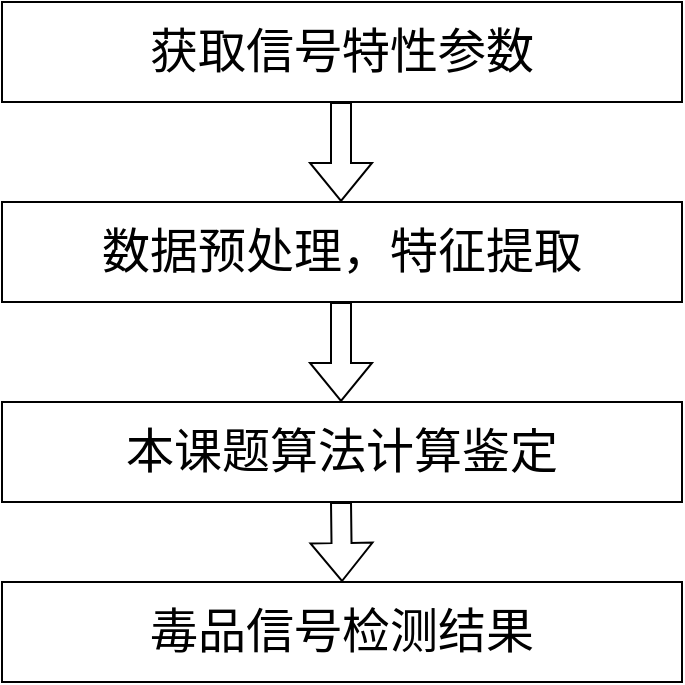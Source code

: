 <mxfile version="20.3.0" type="github"><diagram id="prtHgNgQTEPvFCAcTncT" name="Page-1"><mxGraphModel dx="904" dy="551" grid="1" gridSize="10" guides="1" tooltips="1" connect="1" arrows="1" fold="1" page="1" pageScale="1" pageWidth="827" pageHeight="1169" math="0" shadow="0"><root><mxCell id="0"/><mxCell id="1" parent="0"/><mxCell id="CijKE6sO3IoXTaLPwiFw-17" value="&lt;font face=&quot;宋体&quot;&gt;获取信号特性参数&lt;/font&gt;" style="rounded=0;whiteSpace=wrap;html=1;fontSize=24;" parent="1" vertex="1"><mxGeometry x="210" y="90" width="340" height="50" as="geometry"/></mxCell><mxCell id="CijKE6sO3IoXTaLPwiFw-18" value="&lt;font face=&quot;宋体&quot;&gt;数据预处理，特征提取&lt;/font&gt;" style="rounded=0;whiteSpace=wrap;html=1;fontSize=24;" parent="1" vertex="1"><mxGeometry x="210" y="190" width="340" height="50" as="geometry"/></mxCell><mxCell id="CijKE6sO3IoXTaLPwiFw-19" value="&lt;font face=&quot;宋体&quot;&gt;本课题算法计算鉴定&lt;/font&gt;" style="rounded=0;whiteSpace=wrap;html=1;fontSize=24;" parent="1" vertex="1"><mxGeometry x="210" y="290" width="340" height="50" as="geometry"/></mxCell><mxCell id="CijKE6sO3IoXTaLPwiFw-20" value="&lt;font face=&quot;宋体&quot;&gt;毒品信号检测结果&lt;/font&gt;" style="rounded=0;whiteSpace=wrap;html=1;fontSize=24;" parent="1" vertex="1"><mxGeometry x="210" y="380" width="340" height="50" as="geometry"/></mxCell><mxCell id="CijKE6sO3IoXTaLPwiFw-22" value="" style="shape=flexArrow;endArrow=classic;html=1;rounded=0;fontSize=24;exitX=0.5;exitY=1;exitDx=0;exitDy=0;" parent="1" edge="1"><mxGeometry width="50" height="50" relative="1" as="geometry"><mxPoint x="379.5" y="140" as="sourcePoint"/><mxPoint x="379.5" y="190" as="targetPoint"/></mxGeometry></mxCell><mxCell id="CijKE6sO3IoXTaLPwiFw-23" value="" style="shape=flexArrow;endArrow=classic;html=1;rounded=0;fontSize=24;exitX=0.5;exitY=1;exitDx=0;exitDy=0;" parent="1" edge="1"><mxGeometry width="50" height="50" relative="1" as="geometry"><mxPoint x="379.5" y="240" as="sourcePoint"/><mxPoint x="379.5" y="290" as="targetPoint"/></mxGeometry></mxCell><mxCell id="CijKE6sO3IoXTaLPwiFw-24" value="" style="shape=flexArrow;endArrow=classic;html=1;rounded=0;fontSize=24;exitX=0.5;exitY=1;exitDx=0;exitDy=0;" parent="1" edge="1"><mxGeometry width="50" height="50" relative="1" as="geometry"><mxPoint x="379.5" y="340" as="sourcePoint"/><mxPoint x="380" y="380" as="targetPoint"/></mxGeometry></mxCell></root></mxGraphModel></diagram></mxfile>
